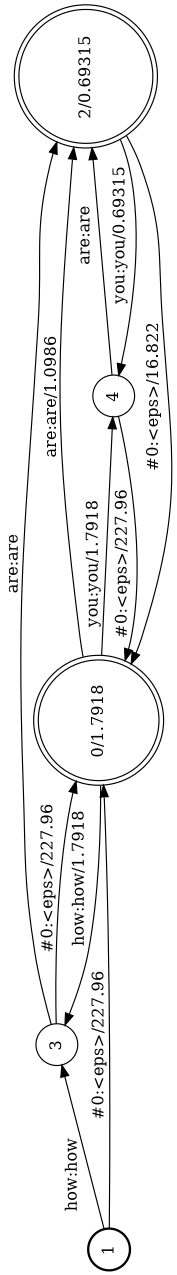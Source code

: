 digraph FST {
rankdir = LR;
size = "8.5,11";
label = "";
center = 1;
orientation = Landscape;
ranksep = "0.4";
nodesep = "0.25";
1 [label = "1", shape = circle, style = bold, fontsize = 14]
	1 -> 3 [label = "how:how", fontsize = 14];
	1 -> 0 [label = "#0:<eps>/227.96", fontsize = 14];
0 [label = "0/1.7918", shape = doublecircle, style = solid, fontsize = 14]
	0 -> 2 [label = "are:are/1.0986", fontsize = 14];
	0 -> 3 [label = "how:how/1.7918", fontsize = 14];
	0 -> 4 [label = "you:you/1.7918", fontsize = 14];
2 [label = "2/0.69315", shape = doublecircle, style = solid, fontsize = 14]
	2 -> 4 [label = "you:you/0.69315", fontsize = 14];
	2 -> 0 [label = "#0:<eps>/16.822", fontsize = 14];
3 [label = "3", shape = circle, style = solid, fontsize = 14]
	3 -> 2 [label = "are:are", fontsize = 14];
	3 -> 0 [label = "#0:<eps>/227.96", fontsize = 14];
4 [label = "4", shape = circle, style = solid, fontsize = 14]
	4 -> 2 [label = "are:are", fontsize = 14];
	4 -> 0 [label = "#0:<eps>/227.96", fontsize = 14];
}
